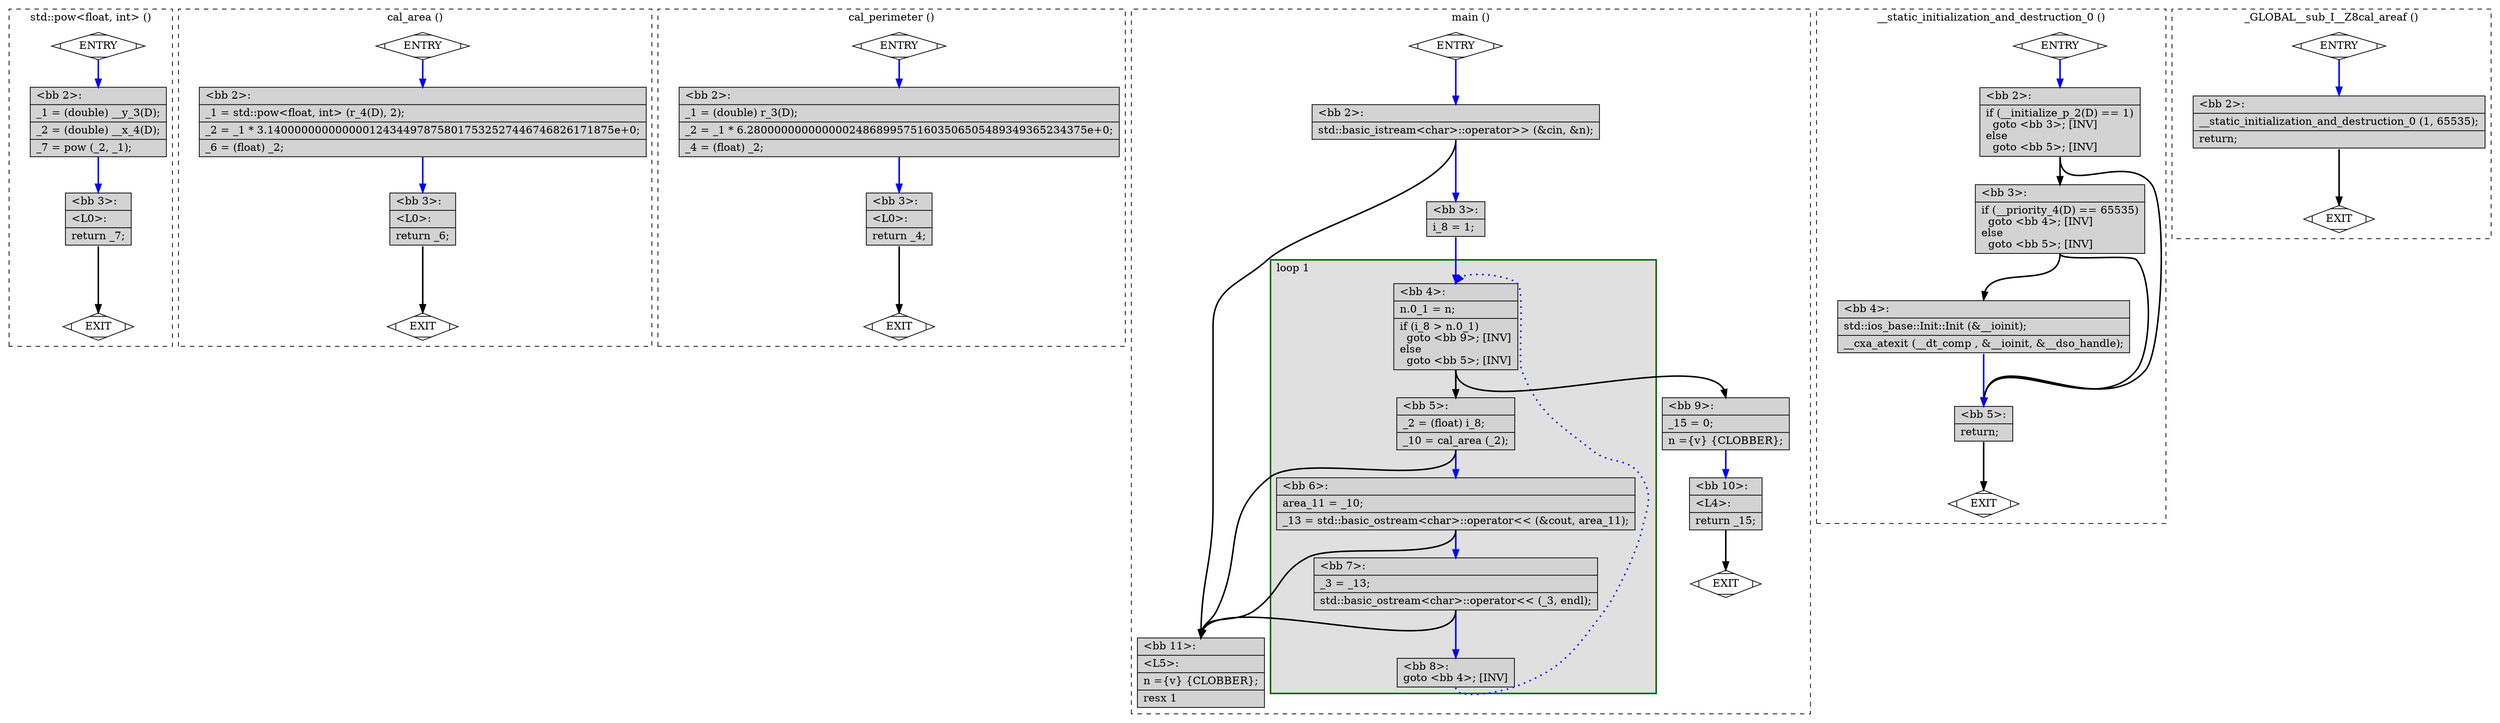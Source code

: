 digraph "test.cpp.019t.ssa" {
overlap=false;
subgraph "cluster_std::pow<float, int>" {
	style="dashed";
	color="black";
	label="std::pow<float, int> ()";
	fn_1752_basic_block_0 [shape=Mdiamond,style=filled,fillcolor=white,label="ENTRY"];

	fn_1752_basic_block_1 [shape=Mdiamond,style=filled,fillcolor=white,label="EXIT"];

	fn_1752_basic_block_2 [shape=record,style=filled,fillcolor=lightgrey,label="{\<bb\ 2\>:\l\
|_1\ =\ (double)\ __y_3(D);\l\
|_2\ =\ (double)\ __x_4(D);\l\
|_7\ =\ pow\ (_2,\ _1);\l\
}"];

	fn_1752_basic_block_3 [shape=record,style=filled,fillcolor=lightgrey,label="{\<bb\ 3\>:\l\
|\<L0\>:\l\
|return\ _7;\l\
}"];

	fn_1752_basic_block_0:s -> fn_1752_basic_block_2:n [style="solid,bold",color=blue,weight=100,constraint=true];
	fn_1752_basic_block_2:s -> fn_1752_basic_block_3:n [style="solid,bold",color=blue,weight=100,constraint=true];
	fn_1752_basic_block_3:s -> fn_1752_basic_block_1:n [style="solid,bold",color=black,weight=10,constraint=true];
	fn_1752_basic_block_0:s -> fn_1752_basic_block_1:n [style="invis",constraint=true];
}
subgraph "cluster_cal_area" {
	style="dashed";
	color="black";
	label="cal_area ()";
	fn_1751_basic_block_0 [shape=Mdiamond,style=filled,fillcolor=white,label="ENTRY"];

	fn_1751_basic_block_1 [shape=Mdiamond,style=filled,fillcolor=white,label="EXIT"];

	fn_1751_basic_block_2 [shape=record,style=filled,fillcolor=lightgrey,label="{\<bb\ 2\>:\l\
|_1\ =\ std::pow\<float,\ int\>\ (r_4(D),\ 2);\l\
|_2\ =\ _1\ *\ 3.140000000000000124344978758017532527446746826171875e+0;\l\
|_6\ =\ (float)\ _2;\l\
}"];

	fn_1751_basic_block_3 [shape=record,style=filled,fillcolor=lightgrey,label="{\<bb\ 3\>:\l\
|\<L0\>:\l\
|return\ _6;\l\
}"];

	fn_1751_basic_block_0:s -> fn_1751_basic_block_2:n [style="solid,bold",color=blue,weight=100,constraint=true];
	fn_1751_basic_block_2:s -> fn_1751_basic_block_3:n [style="solid,bold",color=blue,weight=100,constraint=true];
	fn_1751_basic_block_3:s -> fn_1751_basic_block_1:n [style="solid,bold",color=black,weight=10,constraint=true];
	fn_1751_basic_block_0:s -> fn_1751_basic_block_1:n [style="invis",constraint=true];
}
subgraph "cluster_cal_perimeter" {
	style="dashed";
	color="black";
	label="cal_perimeter ()";
	fn_1753_basic_block_0 [shape=Mdiamond,style=filled,fillcolor=white,label="ENTRY"];

	fn_1753_basic_block_1 [shape=Mdiamond,style=filled,fillcolor=white,label="EXIT"];

	fn_1753_basic_block_2 [shape=record,style=filled,fillcolor=lightgrey,label="{\<bb\ 2\>:\l\
|_1\ =\ (double)\ r_3(D);\l\
|_2\ =\ _1\ *\ 6.28000000000000024868995751603506505489349365234375e+0;\l\
|_4\ =\ (float)\ _2;\l\
}"];

	fn_1753_basic_block_3 [shape=record,style=filled,fillcolor=lightgrey,label="{\<bb\ 3\>:\l\
|\<L0\>:\l\
|return\ _4;\l\
}"];

	fn_1753_basic_block_0:s -> fn_1753_basic_block_2:n [style="solid,bold",color=blue,weight=100,constraint=true];
	fn_1753_basic_block_2:s -> fn_1753_basic_block_3:n [style="solid,bold",color=blue,weight=100,constraint=true];
	fn_1753_basic_block_3:s -> fn_1753_basic_block_1:n [style="solid,bold",color=black,weight=10,constraint=true];
	fn_1753_basic_block_0:s -> fn_1753_basic_block_1:n [style="invis",constraint=true];
}
subgraph "cluster_main" {
	style="dashed";
	color="black";
	label="main ()";
	subgraph cluster_1754_1 {
	style="filled";
	color="darkgreen";
	fillcolor="grey88";
	label="loop 1";
	labeljust=l;
	penwidth=2;
	fn_1754_basic_block_4 [shape=record,style=filled,fillcolor=lightgrey,label="{\<bb\ 4\>:\l\
|n.0_1\ =\ n;\l\
|if\ (i_8\ \>\ n.0_1)\l\
\ \ goto\ \<bb\ 9\>;\ [INV]\l\
else\l\
\ \ goto\ \<bb\ 5\>;\ [INV]\l\
}"];

	fn_1754_basic_block_5 [shape=record,style=filled,fillcolor=lightgrey,label="{\<bb\ 5\>:\l\
|_2\ =\ (float)\ i_8;\l\
|_10\ =\ cal_area\ (_2);\l\
}"];

	fn_1754_basic_block_6 [shape=record,style=filled,fillcolor=lightgrey,label="{\<bb\ 6\>:\l\
|area_11\ =\ _10;\l\
|_13\ =\ std::basic_ostream\<char\>::operator\<\<\ (&cout,\ area_11);\l\
}"];

	fn_1754_basic_block_7 [shape=record,style=filled,fillcolor=lightgrey,label="{\<bb\ 7\>:\l\
|_3\ =\ _13;\l\
|std::basic_ostream\<char\>::operator\<\<\ (_3,\ endl);\l\
}"];

	fn_1754_basic_block_8 [shape=record,style=filled,fillcolor=lightgrey,label="{\<bb\ 8\>:\l\
goto\ \<bb\ 4\>;\ [INV]\l\
}"];

	}
	fn_1754_basic_block_0 [shape=Mdiamond,style=filled,fillcolor=white,label="ENTRY"];

	fn_1754_basic_block_1 [shape=Mdiamond,style=filled,fillcolor=white,label="EXIT"];

	fn_1754_basic_block_2 [shape=record,style=filled,fillcolor=lightgrey,label="{\<bb\ 2\>:\l\
|std::basic_istream\<char\>::operator\>\>\ (&cin,\ &n);\l\
}"];

	fn_1754_basic_block_3 [shape=record,style=filled,fillcolor=lightgrey,label="{\<bb\ 3\>:\l\
|i_8\ =\ 1;\l\
}"];

	fn_1754_basic_block_9 [shape=record,style=filled,fillcolor=lightgrey,label="{\<bb\ 9\>:\l\
|_15\ =\ 0;\l\
|n\ =\{v\}\ \{CLOBBER\};\l\
}"];

	fn_1754_basic_block_10 [shape=record,style=filled,fillcolor=lightgrey,label="{\<bb\ 10\>:\l\
|\<L4\>:\l\
|return\ _15;\l\
}"];

	fn_1754_basic_block_11 [shape=record,style=filled,fillcolor=lightgrey,label="{\<bb\ 11\>:\l\
|\<L5\>:\l\
|n\ =\{v\}\ \{CLOBBER\};\l\
|resx\ 1\l\
}"];

	fn_1754_basic_block_0:s -> fn_1754_basic_block_2:n [style="solid,bold",color=blue,weight=100,constraint=true];
	fn_1754_basic_block_2:s -> fn_1754_basic_block_11:n [style="solid,bold",color=black,weight=10,constraint=true];
	fn_1754_basic_block_2:s -> fn_1754_basic_block_3:n [style="solid,bold",color=blue,weight=100,constraint=true];
	fn_1754_basic_block_3:s -> fn_1754_basic_block_4:n [style="solid,bold",color=blue,weight=100,constraint=true];
	fn_1754_basic_block_4:s -> fn_1754_basic_block_9:n [style="solid,bold",color=black,weight=10,constraint=true];
	fn_1754_basic_block_4:s -> fn_1754_basic_block_5:n [style="solid,bold",color=black,weight=10,constraint=true];
	fn_1754_basic_block_5:s -> fn_1754_basic_block_11:n [style="solid,bold",color=black,weight=10,constraint=true];
	fn_1754_basic_block_5:s -> fn_1754_basic_block_6:n [style="solid,bold",color=blue,weight=100,constraint=true];
	fn_1754_basic_block_6:s -> fn_1754_basic_block_11:n [style="solid,bold",color=black,weight=10,constraint=true];
	fn_1754_basic_block_6:s -> fn_1754_basic_block_7:n [style="solid,bold",color=blue,weight=100,constraint=true];
	fn_1754_basic_block_7:s -> fn_1754_basic_block_11:n [style="solid,bold",color=black,weight=10,constraint=true];
	fn_1754_basic_block_7:s -> fn_1754_basic_block_8:n [style="solid,bold",color=blue,weight=100,constraint=true];
	fn_1754_basic_block_8:s -> fn_1754_basic_block_4:n [style="dotted,bold",color=blue,weight=10,constraint=false];
	fn_1754_basic_block_9:s -> fn_1754_basic_block_10:n [style="solid,bold",color=blue,weight=100,constraint=true];
	fn_1754_basic_block_10:s -> fn_1754_basic_block_1:n [style="solid,bold",color=black,weight=10,constraint=true];
	fn_1754_basic_block_0:s -> fn_1754_basic_block_1:n [style="invis",constraint=true];
}
subgraph "cluster___static_initialization_and_destruction_0" {
	style="dashed";
	color="black";
	label="__static_initialization_and_destruction_0 ()";
	fn_2241_basic_block_0 [shape=Mdiamond,style=filled,fillcolor=white,label="ENTRY"];

	fn_2241_basic_block_1 [shape=Mdiamond,style=filled,fillcolor=white,label="EXIT"];

	fn_2241_basic_block_2 [shape=record,style=filled,fillcolor=lightgrey,label="{\<bb\ 2\>:\l\
|if\ (__initialize_p_2(D)\ ==\ 1)\l\
\ \ goto\ \<bb\ 3\>;\ [INV]\l\
else\l\
\ \ goto\ \<bb\ 5\>;\ [INV]\l\
}"];

	fn_2241_basic_block_3 [shape=record,style=filled,fillcolor=lightgrey,label="{\<bb\ 3\>:\l\
|if\ (__priority_4(D)\ ==\ 65535)\l\
\ \ goto\ \<bb\ 4\>;\ [INV]\l\
else\l\
\ \ goto\ \<bb\ 5\>;\ [INV]\l\
}"];

	fn_2241_basic_block_4 [shape=record,style=filled,fillcolor=lightgrey,label="{\<bb\ 4\>:\l\
|std::ios_base::Init::Init\ (&__ioinit);\l\
|__cxa_atexit\ (__dt_comp\ ,\ &__ioinit,\ &__dso_handle);\l\
}"];

	fn_2241_basic_block_5 [shape=record,style=filled,fillcolor=lightgrey,label="{\<bb\ 5\>:\l\
|return;\l\
}"];

	fn_2241_basic_block_0:s -> fn_2241_basic_block_2:n [style="solid,bold",color=blue,weight=100,constraint=true];
	fn_2241_basic_block_2:s -> fn_2241_basic_block_3:n [style="solid,bold",color=black,weight=10,constraint=true];
	fn_2241_basic_block_2:s -> fn_2241_basic_block_5:n [style="solid,bold",color=black,weight=10,constraint=true];
	fn_2241_basic_block_3:s -> fn_2241_basic_block_4:n [style="solid,bold",color=black,weight=10,constraint=true];
	fn_2241_basic_block_3:s -> fn_2241_basic_block_5:n [style="solid,bold",color=black,weight=10,constraint=true];
	fn_2241_basic_block_4:s -> fn_2241_basic_block_5:n [style="solid,bold",color=blue,weight=100,constraint=true];
	fn_2241_basic_block_5:s -> fn_2241_basic_block_1:n [style="solid,bold",color=black,weight=10,constraint=true];
	fn_2241_basic_block_0:s -> fn_2241_basic_block_1:n [style="invis",constraint=true];
}
subgraph "cluster__GLOBAL__sub_I__Z8cal_areaf" {
	style="dashed";
	color="black";
	label="_GLOBAL__sub_I__Z8cal_areaf ()";
	fn_2242_basic_block_0 [shape=Mdiamond,style=filled,fillcolor=white,label="ENTRY"];

	fn_2242_basic_block_1 [shape=Mdiamond,style=filled,fillcolor=white,label="EXIT"];

	fn_2242_basic_block_2 [shape=record,style=filled,fillcolor=lightgrey,label="{\<bb\ 2\>:\l\
|__static_initialization_and_destruction_0\ (1,\ 65535);\l\
|return;\l\
}"];

	fn_2242_basic_block_0:s -> fn_2242_basic_block_2:n [style="solid,bold",color=blue,weight=100,constraint=true];
	fn_2242_basic_block_2:s -> fn_2242_basic_block_1:n [style="solid,bold",color=black,weight=10,constraint=true];
	fn_2242_basic_block_0:s -> fn_2242_basic_block_1:n [style="invis",constraint=true];
}
}
